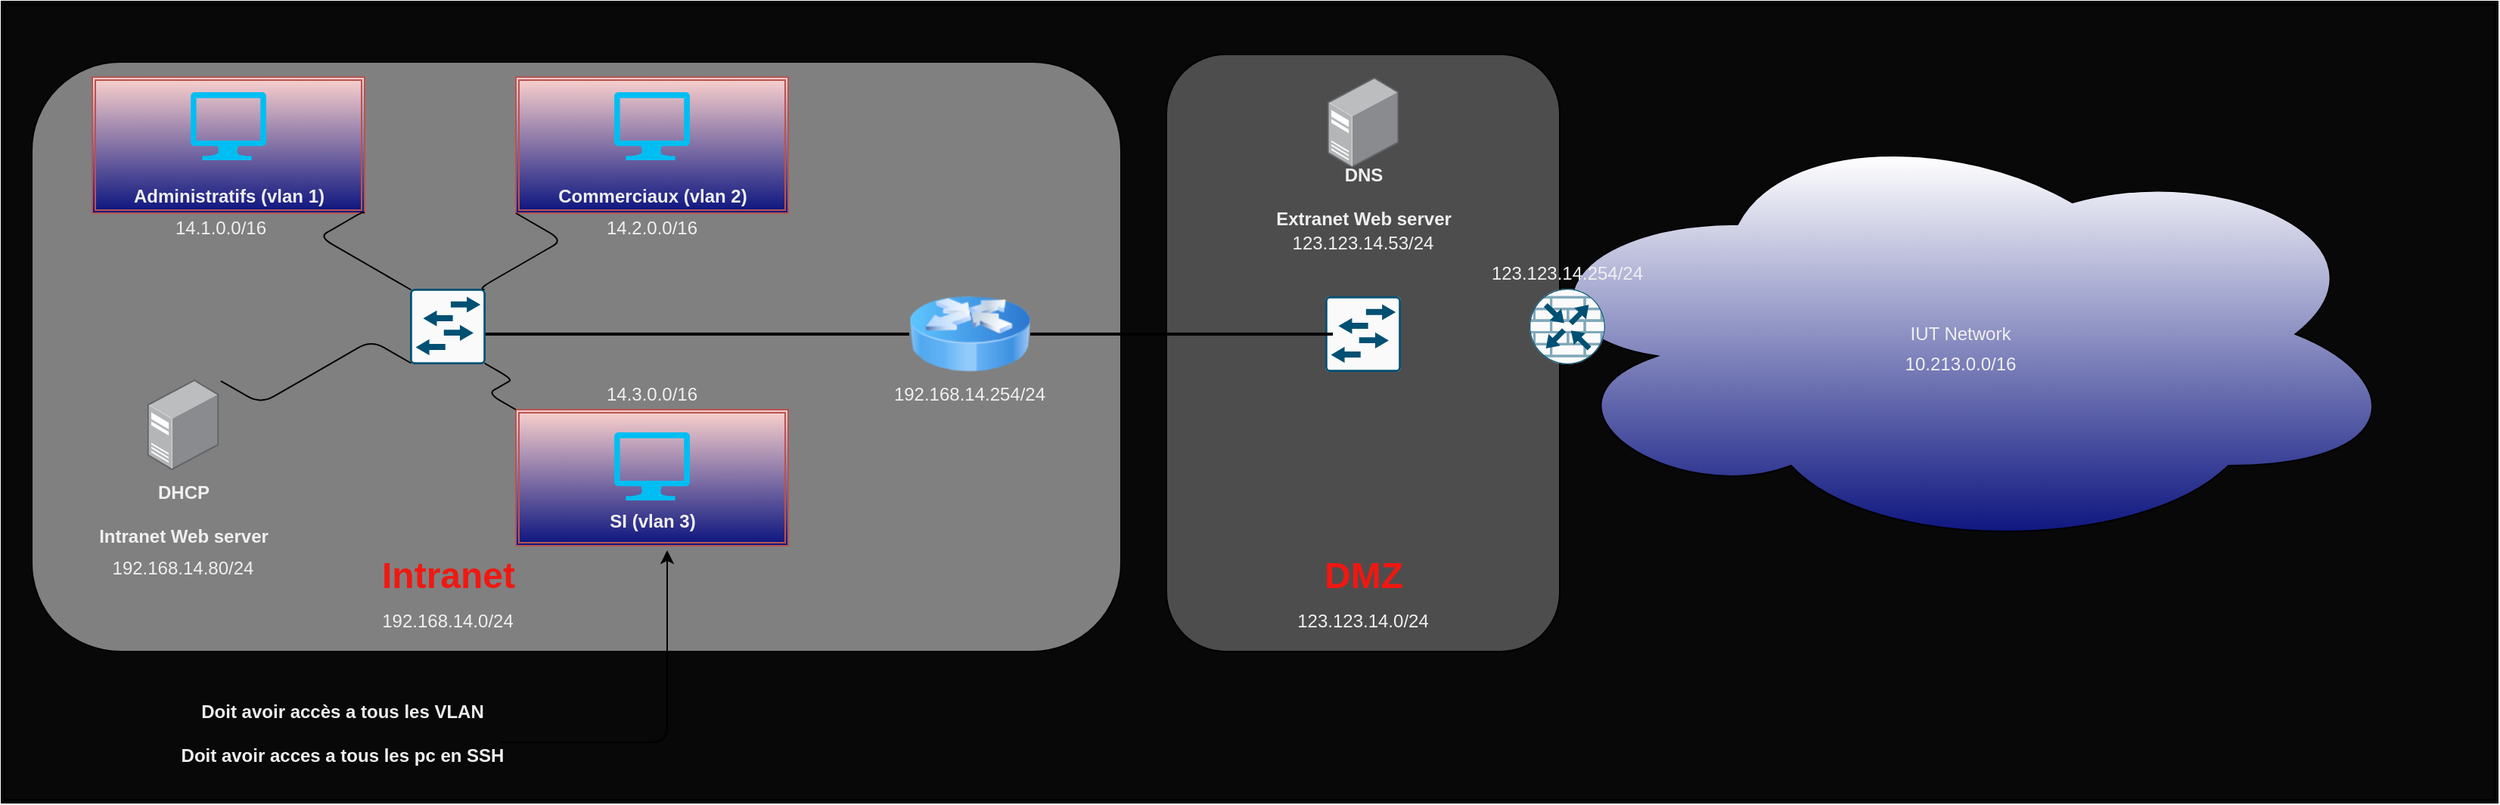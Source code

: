 <mxfile>
    <diagram id="OtZCp-qMot1ulymGe9xT" name="Page-1">
        <mxGraphModel dx="833" dy="459" grid="1" gridSize="10" guides="1" tooltips="1" connect="1" arrows="1" fold="1" page="1" pageScale="1" pageWidth="827" pageHeight="1169" math="0" shadow="0">
            <root>
                <mxCell id="0"/>
                <mxCell id="1" parent="0"/>
                <mxCell id="54" value="" style="shape=ext;double=1;rounded=0;whiteSpace=wrap;html=1;fontSize=12;fontColor=#F0F0F0;fillColor=#080808;gradientColor=none;" vertex="1" parent="1">
                    <mxGeometry y="250" width="1650" height="530" as="geometry"/>
                </mxCell>
                <mxCell id="2" value="" style="rounded=1;whiteSpace=wrap;html=1;fillColor=#808080;" vertex="1" parent="1">
                    <mxGeometry x="20" y="290" width="720" height="390" as="geometry"/>
                </mxCell>
                <mxCell id="3" value="Intranet" style="text;html=1;fontSize=24;fontStyle=1;verticalAlign=middle;align=center;fontColor=#F01811;" vertex="1" parent="1">
                    <mxGeometry x="245" y="610" width="100" height="40" as="geometry"/>
                </mxCell>
                <mxCell id="4" value="" style="shape=ext;double=1;rounded=0;whiteSpace=wrap;html=1;fillColor=#f8cecc;strokeColor=#b85450;gradientColor=#0F1780;" vertex="1" parent="1">
                    <mxGeometry x="60" y="300" width="180" height="90" as="geometry"/>
                </mxCell>
                <mxCell id="6" value="&lt;font style=&quot;font-size: 12px&quot; color=&quot;#f0f0f0&quot;&gt;Administratifs (vlan 1)&lt;/font&gt;" style="text;strokeColor=none;fillColor=none;html=1;fontSize=24;fontStyle=1;verticalAlign=middle;align=center;fontColor=#F01811;" vertex="1" parent="1">
                    <mxGeometry x="100" y="355" width="100" height="40" as="geometry"/>
                </mxCell>
                <mxCell id="5" value="" style="verticalLabelPosition=bottom;html=1;verticalAlign=top;align=center;strokeColor=none;fillColor=#00BEF2;shape=mxgraph.azure.computer;pointerEvents=1;fontColor=#F01811;" vertex="1" parent="1">
                    <mxGeometry x="125" y="310" width="50" height="45" as="geometry"/>
                </mxCell>
                <mxCell id="7" value="" style="shape=ext;double=1;rounded=0;whiteSpace=wrap;html=1;fillColor=#f8cecc;strokeColor=#b85450;gradientColor=#0F1780;" vertex="1" parent="1">
                    <mxGeometry x="340" y="300" width="180" height="90" as="geometry"/>
                </mxCell>
                <mxCell id="8" value="" style="verticalLabelPosition=bottom;html=1;verticalAlign=top;align=center;strokeColor=none;fillColor=#00BEF2;shape=mxgraph.azure.computer;pointerEvents=1;fontColor=#F01811;" vertex="1" parent="1">
                    <mxGeometry x="405" y="310" width="50" height="45" as="geometry"/>
                </mxCell>
                <mxCell id="9" value="&lt;font style=&quot;font-size: 12px&quot; color=&quot;#f0f0f0&quot;&gt;Commerciaux (vlan 2)&lt;/font&gt;" style="text;strokeColor=none;fillColor=none;html=1;fontSize=24;fontStyle=1;verticalAlign=middle;align=center;fontColor=#F01811;" vertex="1" parent="1">
                    <mxGeometry x="380" y="355" width="100" height="40" as="geometry"/>
                </mxCell>
                <mxCell id="10" value="" style="shape=ext;double=1;rounded=0;whiteSpace=wrap;html=1;fillColor=#f8cecc;strokeColor=#b85450;gradientColor=#0F1780;" vertex="1" parent="1">
                    <mxGeometry x="340" y="520" width="180" height="90" as="geometry"/>
                </mxCell>
                <mxCell id="11" value="" style="verticalLabelPosition=bottom;html=1;verticalAlign=top;align=center;strokeColor=none;fillColor=#00BEF2;shape=mxgraph.azure.computer;pointerEvents=1;fontColor=#F01811;" vertex="1" parent="1">
                    <mxGeometry x="405" y="535" width="50" height="45" as="geometry"/>
                </mxCell>
                <mxCell id="12" value="&lt;font style=&quot;font-size: 12px&quot; color=&quot;#f0f0f0&quot;&gt;SI (vlan 3)&lt;/font&gt;" style="text;strokeColor=none;fillColor=none;html=1;fontSize=24;fontStyle=1;verticalAlign=middle;align=center;fontColor=#F01811;" vertex="1" parent="1">
                    <mxGeometry x="380" y="570" width="100" height="40" as="geometry"/>
                </mxCell>
                <mxCell id="13" value="" style="edgeStyle=segmentEdgeStyle;endArrow=classic;html=1;fontSize=12;fontColor=#F0F0F0;entryX=0.6;entryY=1.075;entryDx=0;entryDy=0;entryPerimeter=0;" edge="1" parent="1" target="12">
                    <mxGeometry width="50" height="50" relative="1" as="geometry">
                        <mxPoint x="330" y="740" as="sourcePoint"/>
                        <mxPoint x="560" y="640" as="targetPoint"/>
                    </mxGeometry>
                </mxCell>
                <mxCell id="14" value="&lt;font style=&quot;font-size: 12px&quot;&gt;Doit avoir accès a tous les VLAN&lt;br&gt;Doit avoir acces a tous les pc en SSH&lt;br&gt;&lt;/font&gt;" style="text;strokeColor=none;fillColor=none;html=1;fontSize=24;fontStyle=1;verticalAlign=middle;align=center;fontColor=#F0F0F0;" vertex="1" parent="1">
                    <mxGeometry x="175" y="710" width="100" height="40" as="geometry"/>
                </mxCell>
                <mxCell id="17" value="" style="points=[];aspect=fixed;html=1;align=center;shadow=0;dashed=0;image;image=img/lib/allied_telesis/computer_and_terminals/Server_Desktop.svg;fontSize=12;fontColor=#F0F0F0;gradientColor=#0F1780;" vertex="1" parent="1">
                    <mxGeometry x="96.34" y="500" width="47.33" height="60" as="geometry"/>
                </mxCell>
                <mxCell id="18" value="&lt;font style=&quot;font-size: 12px&quot; color=&quot;#f0f0f0&quot;&gt;DHCP&lt;br&gt;Intranet Web server&lt;br&gt;&lt;/font&gt;" style="text;strokeColor=none;fillColor=none;html=1;fontSize=24;fontStyle=1;verticalAlign=middle;align=center;fontColor=#F01811;" vertex="1" parent="1">
                    <mxGeometry x="70" y="569.5" width="100" height="30" as="geometry"/>
                </mxCell>
                <mxCell id="19" value="" style="sketch=0;points=[[0.015,0.015,0],[0.985,0.015,0],[0.985,0.985,0],[0.015,0.985,0],[0.25,0,0],[0.5,0,0],[0.75,0,0],[1,0.25,0],[1,0.5,0],[1,0.75,0],[0.75,1,0],[0.5,1,0],[0.25,1,0],[0,0.75,0],[0,0.5,0],[0,0.25,0]];verticalLabelPosition=bottom;html=1;verticalAlign=top;aspect=fixed;align=center;pointerEvents=1;shape=mxgraph.cisco19.rect;prIcon=l2_switch;fillColor=#FAFAFA;strokeColor=#005073;fontSize=12;fontColor=#F0F0F0;" vertex="1" parent="1">
                    <mxGeometry x="270" y="440" width="50" height="50" as="geometry"/>
                </mxCell>
                <mxCell id="20" value="" style="edgeStyle=isometricEdgeStyle;endArrow=none;html=1;elbow=vertical;fontSize=12;fontColor=#F0F0F0;entryX=1;entryY=1;entryDx=0;entryDy=0;exitX=0.015;exitY=0.015;exitDx=0;exitDy=0;exitPerimeter=0;" edge="1" parent="1" source="19" target="4">
                    <mxGeometry width="50" height="100" relative="1" as="geometry">
                        <mxPoint x="400" y="650" as="sourcePoint"/>
                        <mxPoint x="450" y="550" as="targetPoint"/>
                        <Array as="points">
                            <mxPoint x="220" y="400"/>
                        </Array>
                    </mxGeometry>
                </mxCell>
                <mxCell id="21" value="" style="edgeStyle=isometricEdgeStyle;endArrow=none;html=1;elbow=vertical;fontSize=12;fontColor=#F0F0F0;entryX=0;entryY=1;entryDx=0;entryDy=0;exitX=0.985;exitY=0.015;exitDx=0;exitDy=0;exitPerimeter=0;" edge="1" parent="1" source="19" target="7">
                    <mxGeometry width="50" height="100" relative="1" as="geometry">
                        <mxPoint x="400" y="650" as="sourcePoint"/>
                        <mxPoint x="450" y="550" as="targetPoint"/>
                        <Array as="points">
                            <mxPoint x="350" y="420"/>
                        </Array>
                    </mxGeometry>
                </mxCell>
                <mxCell id="23" value="" style="edgeStyle=isometricEdgeStyle;endArrow=none;html=1;elbow=vertical;fontSize=12;fontColor=#F0F0F0;entryX=0.985;entryY=0.985;entryDx=0;entryDy=0;entryPerimeter=0;exitX=0;exitY=0;exitDx=0;exitDy=0;" edge="1" parent="1" source="10" target="19">
                    <mxGeometry width="50" height="100" relative="1" as="geometry">
                        <mxPoint x="400" y="650" as="sourcePoint"/>
                        <mxPoint x="450" y="550" as="targetPoint"/>
                    </mxGeometry>
                </mxCell>
                <mxCell id="24" value="" style="edgeStyle=isometricEdgeStyle;endArrow=none;html=1;elbow=vertical;fontSize=12;fontColor=#F0F0F0;entryX=0.015;entryY=0.985;entryDx=0;entryDy=0;entryPerimeter=0;exitX=1.028;exitY=0.017;exitDx=0;exitDy=0;exitPerimeter=0;" edge="1" parent="1" source="17" target="19">
                    <mxGeometry width="50" height="100" relative="1" as="geometry">
                        <mxPoint x="400" y="650" as="sourcePoint"/>
                        <mxPoint x="450" y="550" as="targetPoint"/>
                    </mxGeometry>
                </mxCell>
                <mxCell id="25" value="" style="image;html=1;image=img/lib/clip_art/networking/Router_Icon_128x128.png;fontSize=12;fontColor=#F0F0F0;gradientColor=#0F1780;" vertex="1" parent="1">
                    <mxGeometry x="600" y="430" width="80" height="80" as="geometry"/>
                </mxCell>
                <mxCell id="26" value="" style="line;strokeWidth=2;html=1;fontSize=12;fontColor=#F0F0F0;gradientColor=#0F1780;" vertex="1" parent="1">
                    <mxGeometry x="320" y="465" width="280" height="10" as="geometry"/>
                </mxCell>
                <mxCell id="30" value="" style="rounded=1;whiteSpace=wrap;html=1;fillColor=#4D4D4D;" vertex="1" parent="1">
                    <mxGeometry x="770" y="285" width="260" height="395" as="geometry"/>
                </mxCell>
                <mxCell id="31" value="DMZ" style="text;html=1;fontSize=24;fontStyle=1;verticalAlign=middle;align=center;fontColor=#F01811;" vertex="1" parent="1">
                    <mxGeometry x="850" y="610" width="100" height="40" as="geometry"/>
                </mxCell>
                <mxCell id="32" value="" style="sketch=0;points=[[0.015,0.015,0],[0.985,0.015,0],[0.985,0.985,0],[0.015,0.985,0],[0.25,0,0],[0.5,0,0],[0.75,0,0],[1,0.25,0],[1,0.5,0],[1,0.75,0],[0.75,1,0],[0.5,1,0],[0.25,1,0],[0,0.75,0],[0,0.5,0],[0,0.25,0]];verticalLabelPosition=bottom;html=1;verticalAlign=top;aspect=fixed;align=center;pointerEvents=1;shape=mxgraph.cisco19.rect;prIcon=l2_switch;fillColor=#FAFAFA;strokeColor=#005073;fontSize=12;fontColor=#F0F0F0;" vertex="1" parent="1">
                    <mxGeometry x="875" y="445" width="50" height="50" as="geometry"/>
                </mxCell>
                <mxCell id="34" value="" style="points=[];aspect=fixed;html=1;align=center;shadow=0;dashed=0;image;image=img/lib/allied_telesis/computer_and_terminals/Server_Desktop.svg;fontSize=12;fontColor=#F0F0F0;gradientColor=#0F1780;" vertex="1" parent="1">
                    <mxGeometry x="876.34" y="300" width="47.33" height="60" as="geometry"/>
                </mxCell>
                <mxCell id="35" value="&lt;font style=&quot;font-size: 12px&quot; color=&quot;#f0f0f0&quot;&gt;DNS&lt;br&gt;Extranet Web server&lt;br&gt;&lt;/font&gt;" style="text;strokeColor=none;fillColor=none;html=1;fontSize=24;fontStyle=1;verticalAlign=middle;align=center;fontColor=#F01811;" vertex="1" parent="1">
                    <mxGeometry x="850.01" y="370" width="100" height="10" as="geometry"/>
                </mxCell>
                <mxCell id="36" value="" style="line;strokeWidth=2;html=1;fontSize=12;fontColor=#F0F0F0;gradientColor=#0F1780;" vertex="1" parent="1">
                    <mxGeometry x="680" y="465" width="200" height="10" as="geometry"/>
                </mxCell>
                <mxCell id="40" value="IUT Network" style="ellipse;shape=cloud;whiteSpace=wrap;html=1;align=center;fontSize=12;fontColor=#F0F0F0;gradientColor=#0F1780;" vertex="1" parent="1">
                    <mxGeometry x="1000" y="325" width="590" height="290" as="geometry"/>
                </mxCell>
                <mxCell id="38" value="" style="sketch=0;points=[[0.5,0,0],[1,0.5,0],[0.5,1,0],[0,0.5,0],[0.145,0.145,0],[0.856,0.145,0],[0.855,0.856,0],[0.145,0.855,0]];verticalLabelPosition=bottom;html=1;verticalAlign=top;aspect=fixed;align=center;pointerEvents=1;shape=mxgraph.cisco19.rect;prIcon=router_with_firewall;fillColor=#FAFAFA;strokeColor=#005073;fontSize=12;fontColor=#F0F0F0;" vertex="1" parent="1">
                    <mxGeometry x="1010" y="440" width="50" height="50" as="geometry"/>
                </mxCell>
                <UserObject label="192.168.14.0/24" placeholders="1" name="Variable" id="41">
                    <mxCell style="text;html=1;strokeColor=none;fillColor=none;align=center;verticalAlign=middle;whiteSpace=wrap;overflow=hidden;fontSize=12;fontColor=#F0F0F0;" vertex="1" parent="1">
                        <mxGeometry x="240" y="650" width="110" height="20" as="geometry"/>
                    </mxCell>
                </UserObject>
                <UserObject label="14.1.0.0/16" placeholders="1" name="Variable" id="43">
                    <mxCell style="text;html=1;strokeColor=none;fillColor=none;align=center;verticalAlign=middle;whiteSpace=wrap;overflow=hidden;fontSize=12;fontColor=#F0F0F0;" vertex="1" parent="1">
                        <mxGeometry x="90" y="390" width="110" height="20" as="geometry"/>
                    </mxCell>
                </UserObject>
                <UserObject label="14.2.0.0/16" placeholders="1" name="Variable" id="44">
                    <mxCell style="text;html=1;strokeColor=none;fillColor=none;align=center;verticalAlign=middle;whiteSpace=wrap;overflow=hidden;fontSize=12;fontColor=#F0F0F0;" vertex="1" parent="1">
                        <mxGeometry x="375" y="390" width="110" height="20" as="geometry"/>
                    </mxCell>
                </UserObject>
                <UserObject label="14.3.0.0/16" placeholders="1" name="Variable" id="45">
                    <mxCell style="text;html=1;strokeColor=none;fillColor=none;align=center;verticalAlign=middle;whiteSpace=wrap;overflow=hidden;fontSize=12;fontColor=#F0F0F0;" vertex="1" parent="1">
                        <mxGeometry x="375" y="500" width="110" height="20" as="geometry"/>
                    </mxCell>
                </UserObject>
                <UserObject label="192.168.14.254/24" placeholders="1" name="Variable" id="46">
                    <mxCell style="text;html=1;strokeColor=none;fillColor=none;align=center;verticalAlign=middle;whiteSpace=wrap;overflow=hidden;fontSize=12;fontColor=#F0F0F0;" vertex="1" parent="1">
                        <mxGeometry x="585" y="500" width="110" height="20" as="geometry"/>
                    </mxCell>
                </UserObject>
                <UserObject label="192.168.14.80/24" placeholders="1" name="Variable" id="47">
                    <mxCell style="text;html=1;strokeColor=none;fillColor=none;align=center;verticalAlign=middle;whiteSpace=wrap;overflow=hidden;fontSize=12;fontColor=#F0F0F0;" vertex="1" parent="1">
                        <mxGeometry x="65" y="615" width="110" height="20" as="geometry"/>
                    </mxCell>
                </UserObject>
                <UserObject label="123.123.14.0/24" placeholders="1" name="Variable" id="48">
                    <mxCell style="text;html=1;strokeColor=none;fillColor=none;align=center;verticalAlign=middle;whiteSpace=wrap;overflow=hidden;fontSize=12;fontColor=#F0F0F0;" vertex="1" parent="1">
                        <mxGeometry x="845" y="650" width="110" height="20" as="geometry"/>
                    </mxCell>
                </UserObject>
                <UserObject label="123.123.14.53/24" placeholders="1" name="Variable" id="50">
                    <mxCell style="text;html=1;strokeColor=none;fillColor=none;align=center;verticalAlign=middle;whiteSpace=wrap;overflow=hidden;fontSize=12;fontColor=#F0F0F0;" vertex="1" parent="1">
                        <mxGeometry x="845.01" y="400" width="110" height="20" as="geometry"/>
                    </mxCell>
                </UserObject>
                <UserObject label="123.123.14.254/24" placeholders="1" name="Variable" id="51">
                    <mxCell style="text;html=1;strokeColor=none;fillColor=none;align=center;verticalAlign=middle;whiteSpace=wrap;overflow=hidden;fontSize=12;fontColor=#F0F0F0;" vertex="1" parent="1">
                        <mxGeometry x="980" y="420" width="110" height="20" as="geometry"/>
                    </mxCell>
                </UserObject>
                <UserObject label="10.213.0.0/16" placeholders="1" name="Variable" id="55">
                    <mxCell style="text;html=1;strokeColor=none;fillColor=none;align=center;verticalAlign=middle;whiteSpace=wrap;overflow=hidden;fontSize=12;fontColor=#F0F0F0;" vertex="1" parent="1">
                        <mxGeometry x="1240" y="480" width="110" height="20" as="geometry"/>
                    </mxCell>
                </UserObject>
            </root>
        </mxGraphModel>
    </diagram>
</mxfile>